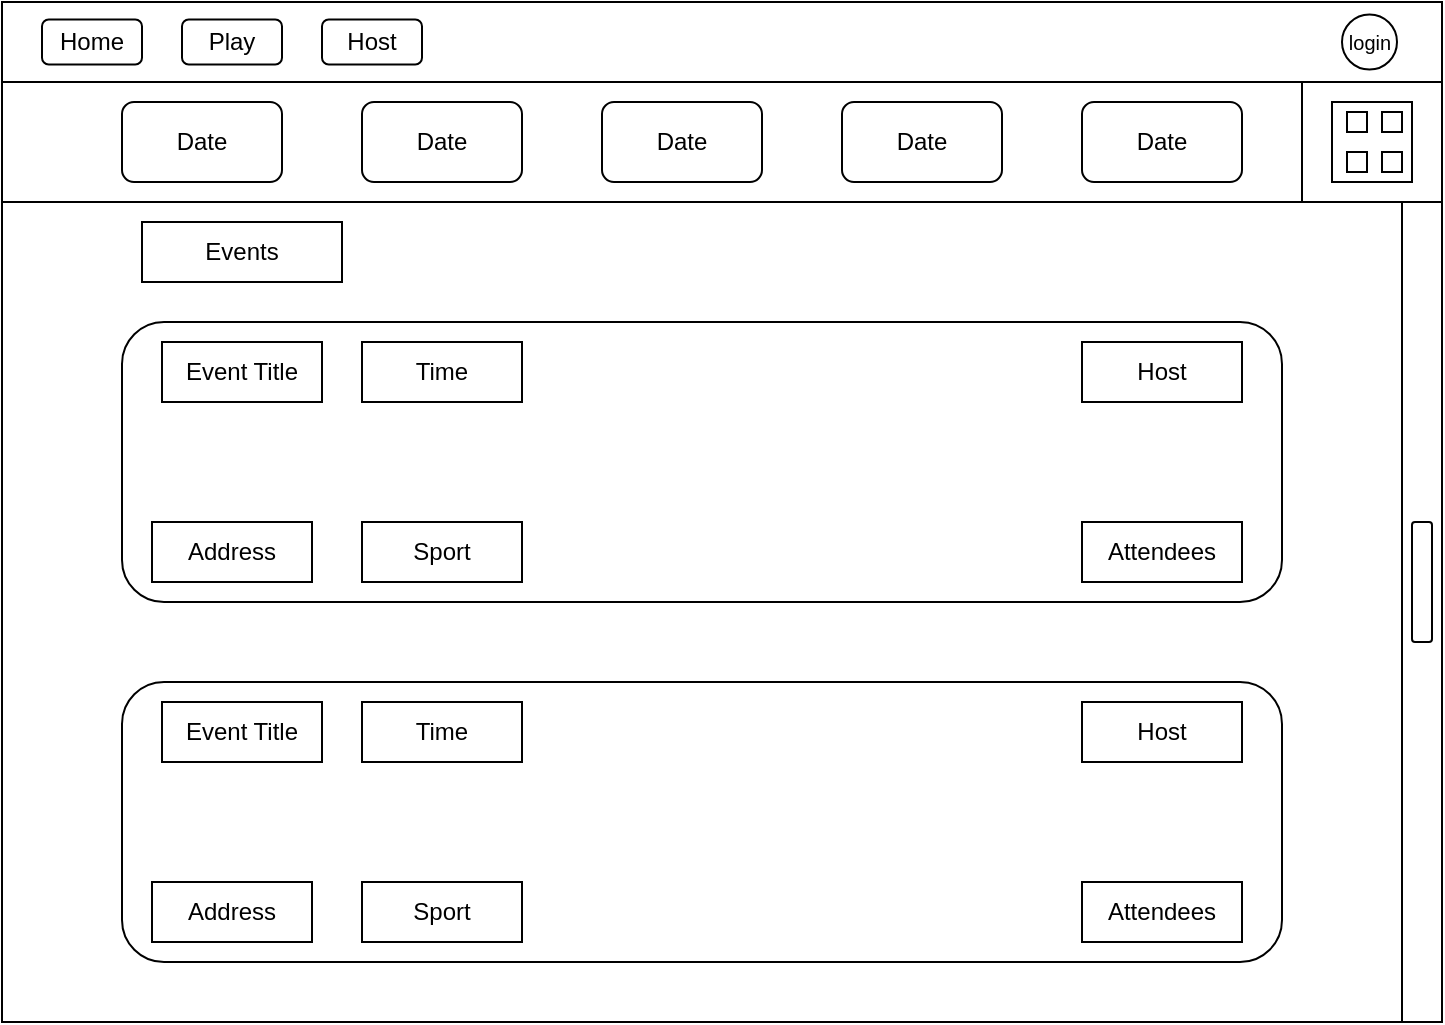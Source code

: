 <mxfile version="26.0.4">
  <diagram name="Page-1" id="5HZdJz2moyTFa33PhYxD">
    <mxGraphModel dx="1774" dy="1121" grid="1" gridSize="10" guides="1" tooltips="1" connect="1" arrows="1" fold="1" page="1" pageScale="1" pageWidth="850" pageHeight="1100" math="0" shadow="0">
      <root>
        <mxCell id="0" />
        <mxCell id="1" parent="0" />
        <mxCell id="VHHmFpENQBz-ZfLlpOT_-1" value="" style="rounded=0;whiteSpace=wrap;html=1;" parent="1" vertex="1">
          <mxGeometry x="40" y="160" width="720" height="510" as="geometry" />
        </mxCell>
        <mxCell id="VHHmFpENQBz-ZfLlpOT_-2" value="" style="rounded=0;whiteSpace=wrap;html=1;" parent="1" vertex="1">
          <mxGeometry x="40" y="160" width="720" height="40" as="geometry" />
        </mxCell>
        <mxCell id="VHHmFpENQBz-ZfLlpOT_-4" value="&lt;span style=&quot;font-size: 10px;&quot;&gt;login&lt;/span&gt;" style="ellipse;whiteSpace=wrap;html=1;aspect=fixed;" parent="1" vertex="1">
          <mxGeometry x="710" y="166.25" width="27.5" height="27.5" as="geometry" />
        </mxCell>
        <mxCell id="VHHmFpENQBz-ZfLlpOT_-12" value="Home" style="rounded=1;whiteSpace=wrap;html=1;" parent="1" vertex="1">
          <mxGeometry x="60" y="168.75" width="50" height="22.5" as="geometry" />
        </mxCell>
        <mxCell id="VHHmFpENQBz-ZfLlpOT_-13" value="Play" style="rounded=1;whiteSpace=wrap;html=1;" parent="1" vertex="1">
          <mxGeometry x="130" y="168.75" width="50" height="22.5" as="geometry" />
        </mxCell>
        <mxCell id="VHHmFpENQBz-ZfLlpOT_-14" value="Host" style="rounded=1;whiteSpace=wrap;html=1;" parent="1" vertex="1">
          <mxGeometry x="200" y="168.75" width="50" height="22.5" as="geometry" />
        </mxCell>
        <mxCell id="EWYc85PjEN9m_NPapymb-1" value="" style="rounded=0;whiteSpace=wrap;html=1;" vertex="1" parent="1">
          <mxGeometry x="40" y="200" width="720" height="60" as="geometry" />
        </mxCell>
        <mxCell id="EWYc85PjEN9m_NPapymb-2" value="Date" style="rounded=1;whiteSpace=wrap;html=1;" vertex="1" parent="1">
          <mxGeometry x="100" y="210" width="80" height="40" as="geometry" />
        </mxCell>
        <mxCell id="EWYc85PjEN9m_NPapymb-3" value="Date" style="rounded=1;whiteSpace=wrap;html=1;" vertex="1" parent="1">
          <mxGeometry x="220" y="210" width="80" height="40" as="geometry" />
        </mxCell>
        <mxCell id="EWYc85PjEN9m_NPapymb-4" value="Date" style="rounded=1;whiteSpace=wrap;html=1;" vertex="1" parent="1">
          <mxGeometry x="340" y="210" width="80" height="40" as="geometry" />
        </mxCell>
        <mxCell id="EWYc85PjEN9m_NPapymb-5" value="Date" style="rounded=1;whiteSpace=wrap;html=1;" vertex="1" parent="1">
          <mxGeometry x="460" y="210" width="80" height="40" as="geometry" />
        </mxCell>
        <mxCell id="EWYc85PjEN9m_NPapymb-6" value="Date" style="rounded=1;whiteSpace=wrap;html=1;" vertex="1" parent="1">
          <mxGeometry x="580" y="210" width="80" height="40" as="geometry" />
        </mxCell>
        <mxCell id="EWYc85PjEN9m_NPapymb-9" value="" style="rounded=0;whiteSpace=wrap;html=1;" vertex="1" parent="1">
          <mxGeometry x="690" y="200" width="70" height="60" as="geometry" />
        </mxCell>
        <mxCell id="EWYc85PjEN9m_NPapymb-16" value="" style="rounded=1;whiteSpace=wrap;html=1;" vertex="1" parent="1">
          <mxGeometry x="100" y="320" width="580" height="140" as="geometry" />
        </mxCell>
        <mxCell id="EWYc85PjEN9m_NPapymb-18" value="" style="rounded=0;whiteSpace=wrap;html=1;" vertex="1" parent="1">
          <mxGeometry x="740" y="260" width="20" height="410" as="geometry" />
        </mxCell>
        <mxCell id="EWYc85PjEN9m_NPapymb-19" value="" style="rounded=1;whiteSpace=wrap;html=1;" vertex="1" parent="1">
          <mxGeometry x="745" y="420" width="10" height="60" as="geometry" />
        </mxCell>
        <mxCell id="EWYc85PjEN9m_NPapymb-20" value="Events" style="rounded=0;whiteSpace=wrap;html=1;" vertex="1" parent="1">
          <mxGeometry x="110" y="270" width="100" height="30" as="geometry" />
        </mxCell>
        <mxCell id="EWYc85PjEN9m_NPapymb-34" value="" style="rounded=0;whiteSpace=wrap;html=1;" vertex="1" parent="1">
          <mxGeometry x="705" y="210" width="40" height="40" as="geometry" />
        </mxCell>
        <mxCell id="EWYc85PjEN9m_NPapymb-30" value="" style="rounded=0;whiteSpace=wrap;html=1;" vertex="1" parent="1">
          <mxGeometry x="712.5" y="215" width="10" height="10" as="geometry" />
        </mxCell>
        <mxCell id="EWYc85PjEN9m_NPapymb-31" value="" style="rounded=0;whiteSpace=wrap;html=1;" vertex="1" parent="1">
          <mxGeometry x="730" y="215" width="10" height="10" as="geometry" />
        </mxCell>
        <mxCell id="EWYc85PjEN9m_NPapymb-32" value="" style="rounded=0;whiteSpace=wrap;html=1;" vertex="1" parent="1">
          <mxGeometry x="712.5" y="235" width="10" height="10" as="geometry" />
        </mxCell>
        <mxCell id="EWYc85PjEN9m_NPapymb-33" value="" style="rounded=0;whiteSpace=wrap;html=1;" vertex="1" parent="1">
          <mxGeometry x="730" y="235" width="10" height="10" as="geometry" />
        </mxCell>
        <mxCell id="EWYc85PjEN9m_NPapymb-35" value="Event Title" style="rounded=0;whiteSpace=wrap;html=1;" vertex="1" parent="1">
          <mxGeometry x="120" y="330" width="80" height="30" as="geometry" />
        </mxCell>
        <mxCell id="EWYc85PjEN9m_NPapymb-36" value="Time" style="rounded=0;whiteSpace=wrap;html=1;" vertex="1" parent="1">
          <mxGeometry x="220" y="330" width="80" height="30" as="geometry" />
        </mxCell>
        <mxCell id="EWYc85PjEN9m_NPapymb-37" value="Address" style="rounded=0;whiteSpace=wrap;html=1;" vertex="1" parent="1">
          <mxGeometry x="115" y="420" width="80" height="30" as="geometry" />
        </mxCell>
        <mxCell id="EWYc85PjEN9m_NPapymb-38" value="Sport" style="rounded=0;whiteSpace=wrap;html=1;" vertex="1" parent="1">
          <mxGeometry x="220" y="420" width="80" height="30" as="geometry" />
        </mxCell>
        <mxCell id="EWYc85PjEN9m_NPapymb-39" value="Host" style="rounded=0;whiteSpace=wrap;html=1;" vertex="1" parent="1">
          <mxGeometry x="580" y="330" width="80" height="30" as="geometry" />
        </mxCell>
        <mxCell id="EWYc85PjEN9m_NPapymb-40" value="Attendees" style="rounded=0;whiteSpace=wrap;html=1;" vertex="1" parent="1">
          <mxGeometry x="580" y="420" width="80" height="30" as="geometry" />
        </mxCell>
        <mxCell id="EWYc85PjEN9m_NPapymb-41" value="" style="rounded=1;whiteSpace=wrap;html=1;" vertex="1" parent="1">
          <mxGeometry x="100" y="500" width="580" height="140" as="geometry" />
        </mxCell>
        <mxCell id="EWYc85PjEN9m_NPapymb-42" value="Event Title" style="rounded=0;whiteSpace=wrap;html=1;" vertex="1" parent="1">
          <mxGeometry x="120" y="510" width="80" height="30" as="geometry" />
        </mxCell>
        <mxCell id="EWYc85PjEN9m_NPapymb-43" value="Time" style="rounded=0;whiteSpace=wrap;html=1;" vertex="1" parent="1">
          <mxGeometry x="220" y="510" width="80" height="30" as="geometry" />
        </mxCell>
        <mxCell id="EWYc85PjEN9m_NPapymb-44" value="Address" style="rounded=0;whiteSpace=wrap;html=1;" vertex="1" parent="1">
          <mxGeometry x="115" y="600" width="80" height="30" as="geometry" />
        </mxCell>
        <mxCell id="EWYc85PjEN9m_NPapymb-45" value="Sport" style="rounded=0;whiteSpace=wrap;html=1;" vertex="1" parent="1">
          <mxGeometry x="220" y="600" width="80" height="30" as="geometry" />
        </mxCell>
        <mxCell id="EWYc85PjEN9m_NPapymb-46" value="Host" style="rounded=0;whiteSpace=wrap;html=1;" vertex="1" parent="1">
          <mxGeometry x="580" y="510" width="80" height="30" as="geometry" />
        </mxCell>
        <mxCell id="EWYc85PjEN9m_NPapymb-47" value="Attendees" style="rounded=0;whiteSpace=wrap;html=1;" vertex="1" parent="1">
          <mxGeometry x="580" y="600" width="80" height="30" as="geometry" />
        </mxCell>
      </root>
    </mxGraphModel>
  </diagram>
</mxfile>
